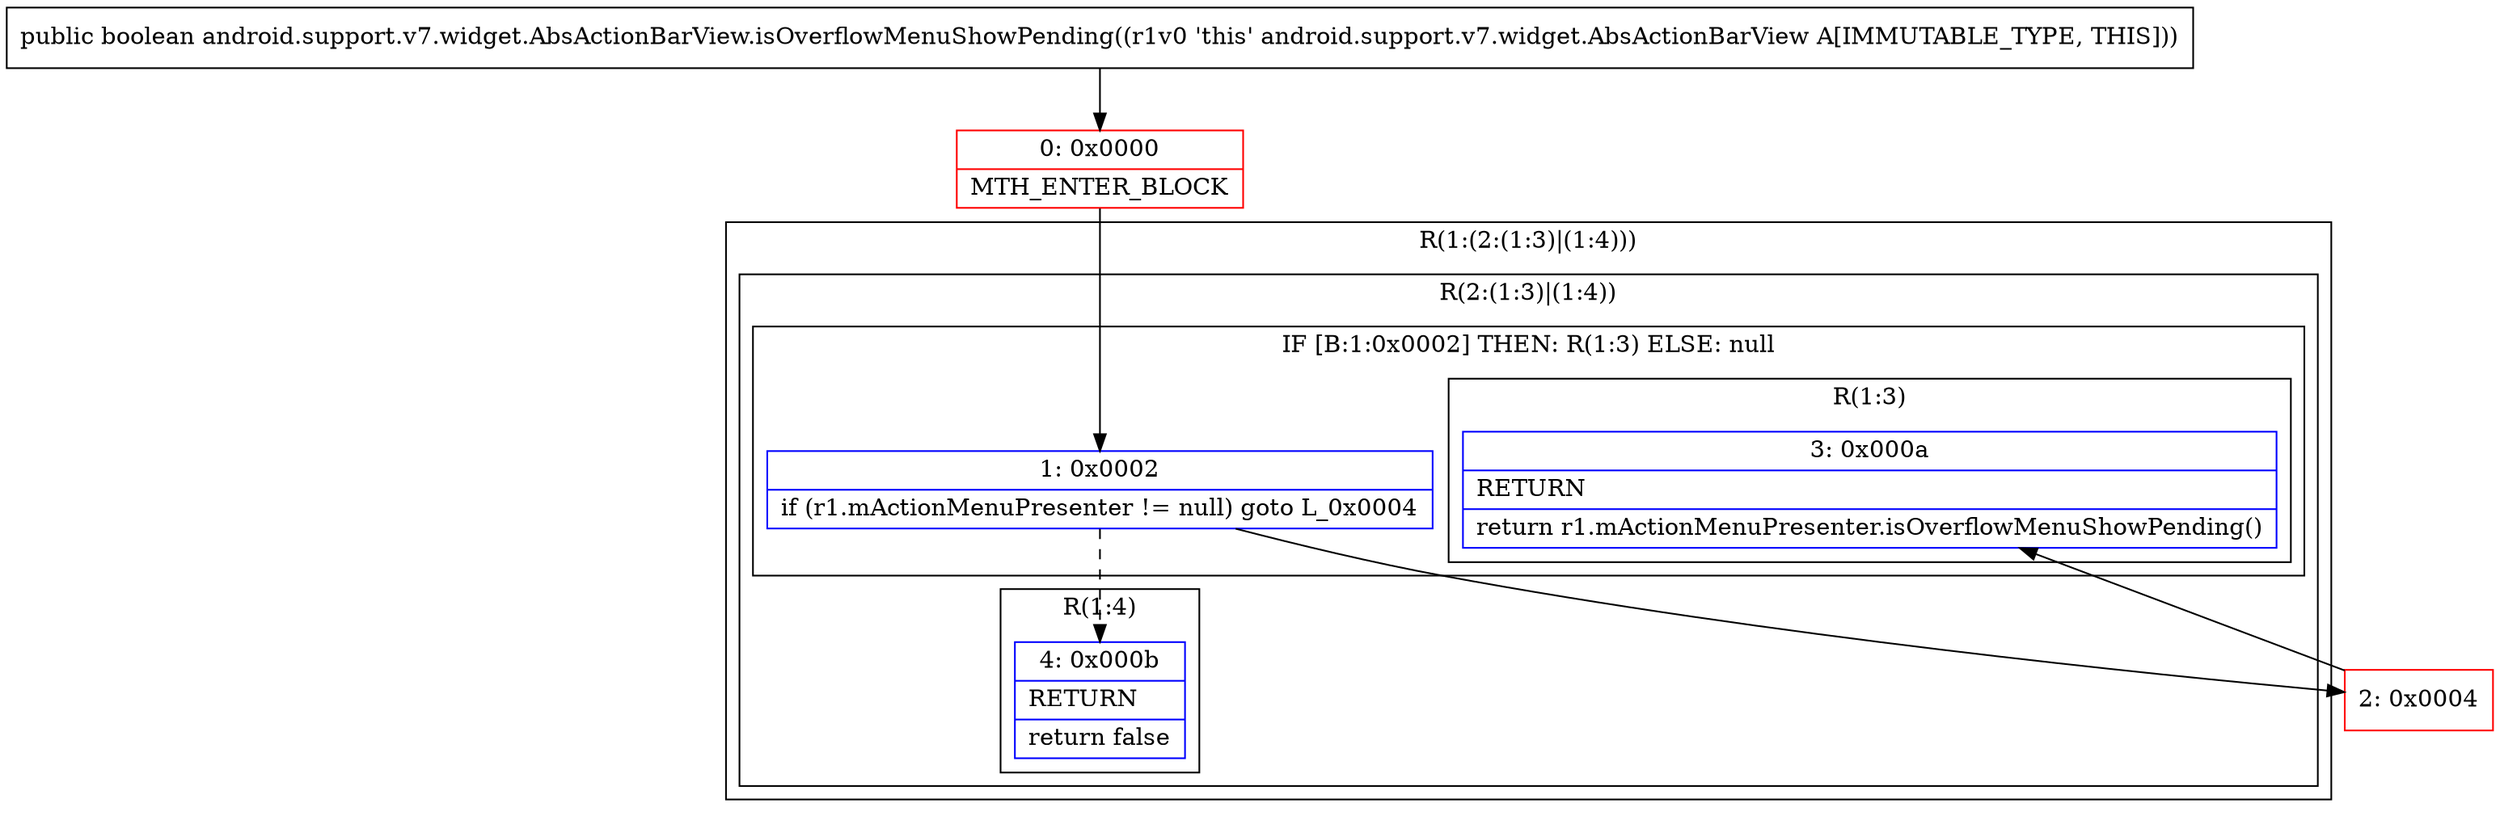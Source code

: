 digraph "CFG forandroid.support.v7.widget.AbsActionBarView.isOverflowMenuShowPending()Z" {
subgraph cluster_Region_809191555 {
label = "R(1:(2:(1:3)|(1:4)))";
node [shape=record,color=blue];
subgraph cluster_Region_1641148795 {
label = "R(2:(1:3)|(1:4))";
node [shape=record,color=blue];
subgraph cluster_IfRegion_889006598 {
label = "IF [B:1:0x0002] THEN: R(1:3) ELSE: null";
node [shape=record,color=blue];
Node_1 [shape=record,label="{1\:\ 0x0002|if (r1.mActionMenuPresenter != null) goto L_0x0004\l}"];
subgraph cluster_Region_2118956658 {
label = "R(1:3)";
node [shape=record,color=blue];
Node_3 [shape=record,label="{3\:\ 0x000a|RETURN\l|return r1.mActionMenuPresenter.isOverflowMenuShowPending()\l}"];
}
}
subgraph cluster_Region_349800040 {
label = "R(1:4)";
node [shape=record,color=blue];
Node_4 [shape=record,label="{4\:\ 0x000b|RETURN\l|return false\l}"];
}
}
}
Node_0 [shape=record,color=red,label="{0\:\ 0x0000|MTH_ENTER_BLOCK\l}"];
Node_2 [shape=record,color=red,label="{2\:\ 0x0004}"];
MethodNode[shape=record,label="{public boolean android.support.v7.widget.AbsActionBarView.isOverflowMenuShowPending((r1v0 'this' android.support.v7.widget.AbsActionBarView A[IMMUTABLE_TYPE, THIS])) }"];
MethodNode -> Node_0;
Node_1 -> Node_2;
Node_1 -> Node_4[style=dashed];
Node_0 -> Node_1;
Node_2 -> Node_3;
}

